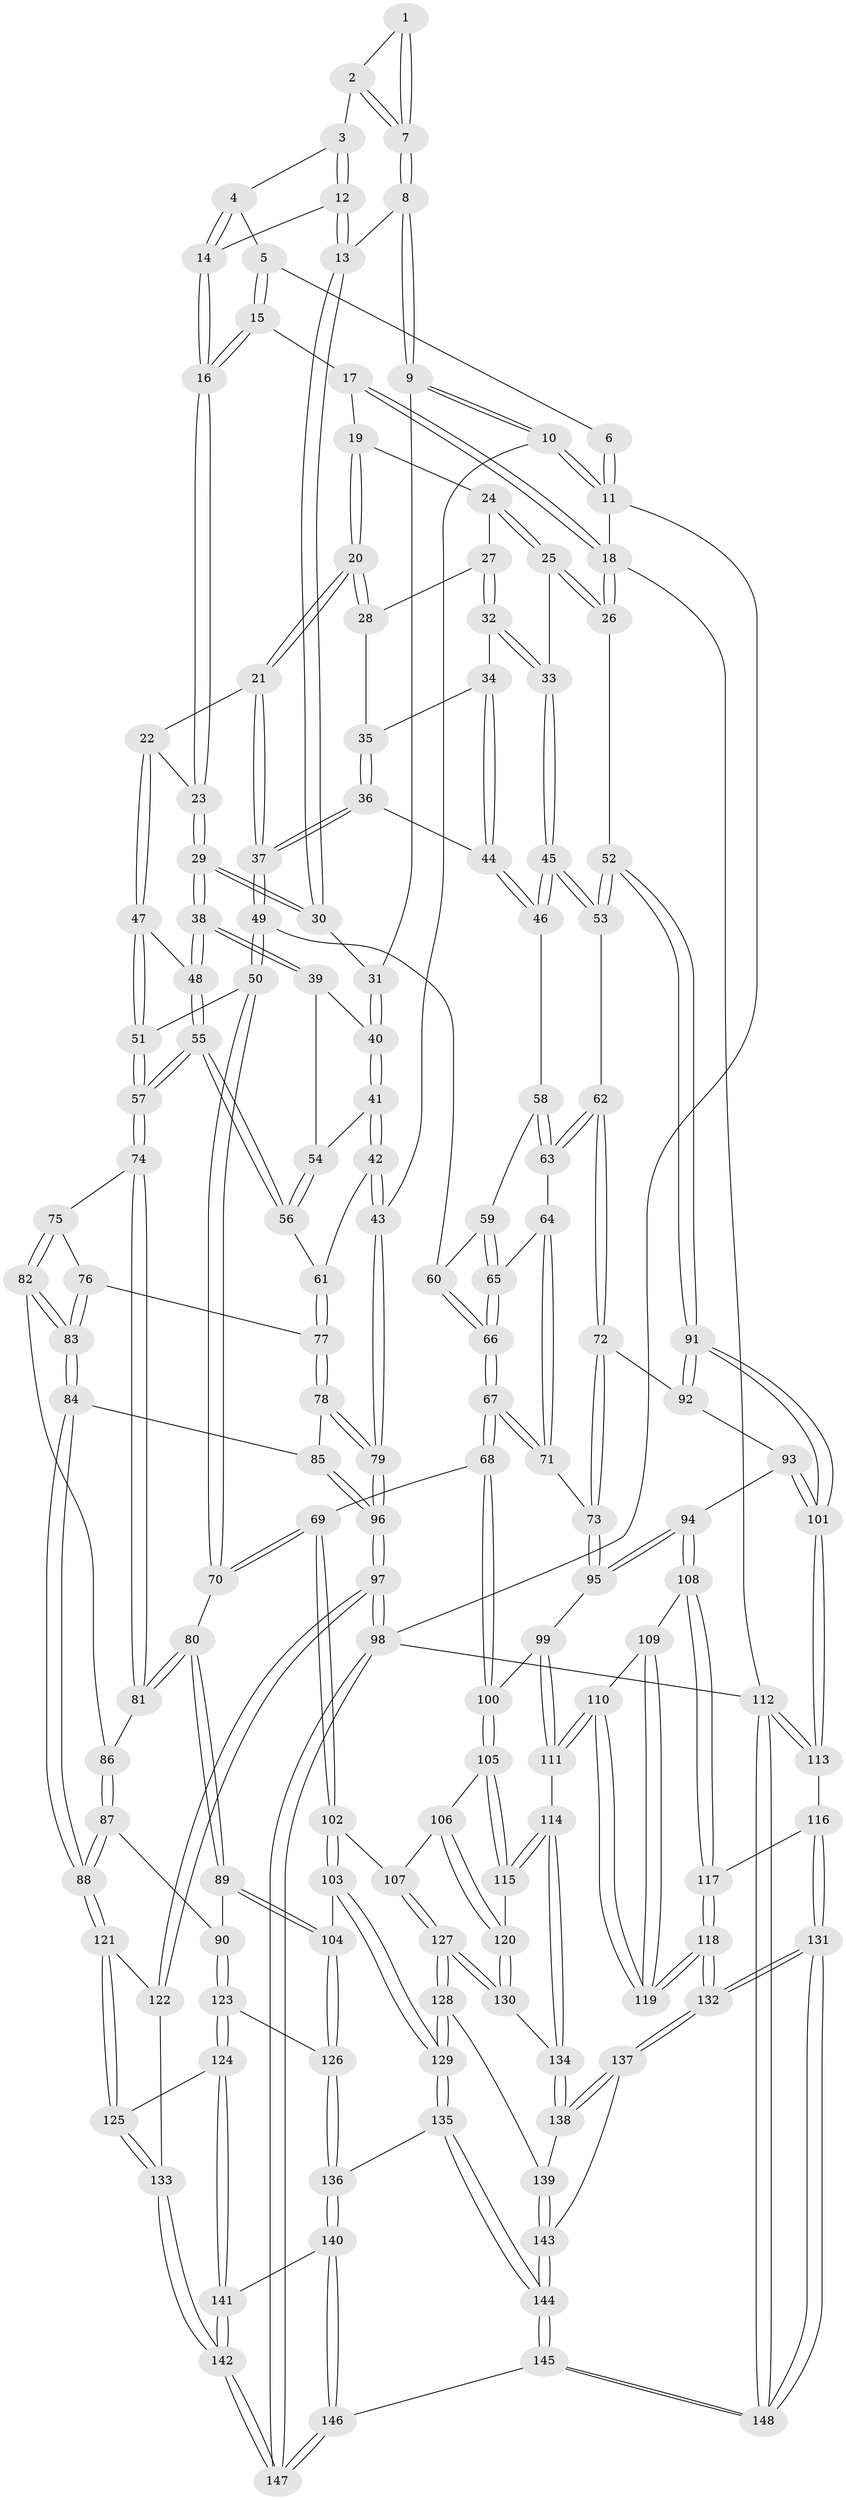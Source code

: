 // Generated by graph-tools (version 1.1) at 2025/11/02/27/25 16:11:58]
// undirected, 148 vertices, 367 edges
graph export_dot {
graph [start="1"]
  node [color=gray90,style=filled];
  1 [pos="+0.07001907873328236+0"];
  2 [pos="+0.1722627107739709+0.036000363953565755"];
  3 [pos="+0.20661999591969385+0.029136229549851622"];
  4 [pos="+0.24395453948104925+0.0002317020101971932"];
  5 [pos="+0.39494632544693814+0"];
  6 [pos="+0.021644491500290457+0"];
  7 [pos="+0.10968992397462567+0.0586397435722054"];
  8 [pos="+0.10490147446540028+0.0733738075515076"];
  9 [pos="+0+0.12891625550130967"];
  10 [pos="+0+0.10210761819757505"];
  11 [pos="+0+0"];
  12 [pos="+0.18130499033017228+0.13860660730823998"];
  13 [pos="+0.16319272678379343+0.14598164617492443"];
  14 [pos="+0.22885702593945198+0.13546922479318071"];
  15 [pos="+0.44032336238365943+0"];
  16 [pos="+0.3022842565013024+0.15244344827847803"];
  17 [pos="+0.5287460511229198+0"];
  18 [pos="+1+0"];
  19 [pos="+0.5338820728152311+0"];
  20 [pos="+0.41059230449205464+0.23484223052554584"];
  21 [pos="+0.40877084632246347+0.23645009412626394"];
  22 [pos="+0.4072642435845828+0.23666446006050687"];
  23 [pos="+0.31899141315154306+0.20481120414131565"];
  24 [pos="+0.5473579286070682+0"];
  25 [pos="+0.891451813519582+0.14039507203899712"];
  26 [pos="+1+0"];
  27 [pos="+0.5995768957510642+0.09006646012492402"];
  28 [pos="+0.5407817257631573+0.21272193271187992"];
  29 [pos="+0.24157772016535561+0.2842014398402539"];
  30 [pos="+0.1435678423833599+0.19786830071406866"];
  31 [pos="+0.10197513820865609+0.2173396209270809"];
  32 [pos="+0.7023109245936101+0.19941985991901837"];
  33 [pos="+0.8497113313317807+0.20589135389775293"];
  34 [pos="+0.6774637577622504+0.24909256243223118"];
  35 [pos="+0.5458798838604754+0.22796442552446308"];
  36 [pos="+0.5701370532417974+0.32730629948975737"];
  37 [pos="+0.5231957074067367+0.38600298705758196"];
  38 [pos="+0.23939689058097186+0.3069567072055958"];
  39 [pos="+0.10804937470746684+0.31571639859827677"];
  40 [pos="+0.09675529698141111+0.239966248351888"];
  41 [pos="+0+0.3345196682794337"];
  42 [pos="+0+0.3502677564123907"];
  43 [pos="+0+0.35153239649654877"];
  44 [pos="+0.654455863517203+0.30447014358031643"];
  45 [pos="+0.875771931916537+0.4007962748250958"];
  46 [pos="+0.7164898689373358+0.3686273208863151"];
  47 [pos="+0.3740041528035996+0.315183941207678"];
  48 [pos="+0.2442139779140913+0.3248592062756877"];
  49 [pos="+0.5223110650541577+0.39003747129322175"];
  50 [pos="+0.4544519347461481+0.44683568207496094"];
  51 [pos="+0.3824940194325414+0.43009893158269075"];
  52 [pos="+1+0.4667867392757186"];
  53 [pos="+0.877132083074246+0.40292725105350774"];
  54 [pos="+0.09824216323645854+0.33409002755931133"];
  55 [pos="+0.2475319619969455+0.41475769429354875"];
  56 [pos="+0.12852932342213969+0.43453648956435964"];
  57 [pos="+0.28399445352374664+0.4473959246765004"];
  58 [pos="+0.6628977362484135+0.4230242488313624"];
  59 [pos="+0.6297752680420879+0.4328487558930889"];
  60 [pos="+0.5282916564729428+0.39410838923305175"];
  61 [pos="+0.12509356890620618+0.4376683896060273"];
  62 [pos="+0.8033467540839745+0.5186222213921527"];
  63 [pos="+0.6967214508727494+0.4699353772186194"];
  64 [pos="+0.6490467010581721+0.49211416259371904"];
  65 [pos="+0.6381975890536037+0.4781696823630396"];
  66 [pos="+0.5901806913488864+0.5048211907224058"];
  67 [pos="+0.5907262413136903+0.5938725556961252"];
  68 [pos="+0.5730119380049576+0.6165583374695864"];
  69 [pos="+0.5484534162554269+0.615300438240934"];
  70 [pos="+0.4668528029379867+0.5346729618669627"];
  71 [pos="+0.659963837963742+0.5486175436945625"];
  72 [pos="+0.7971974885993044+0.535844991497686"];
  73 [pos="+0.7931245451734826+0.5435544289553765"];
  74 [pos="+0.2777595900148292+0.5017715151965605"];
  75 [pos="+0.1668765918053158+0.5392516142694102"];
  76 [pos="+0.15274535340556666+0.5321779170866818"];
  77 [pos="+0.09950022801711193+0.49568066090571933"];
  78 [pos="+0.07633315610133783+0.5165172686552316"];
  79 [pos="+0+0.46637951366036695"];
  80 [pos="+0.3436215758526394+0.6233300791433225"];
  81 [pos="+0.28302287231150597+0.5449228414418253"];
  82 [pos="+0.18165432160302328+0.5812728972135185"];
  83 [pos="+0.13392187327718214+0.6687376739213823"];
  84 [pos="+0.13373662868050884+0.6691199902898407"];
  85 [pos="+0.0809061187462116+0.6455502927062948"];
  86 [pos="+0.2624452372970669+0.5599463193261105"];
  87 [pos="+0.18425945946101943+0.679426020364249"];
  88 [pos="+0.14615133144682255+0.6814198592069904"];
  89 [pos="+0.34312342576204613+0.657086805192273"];
  90 [pos="+0.2611369836566972+0.6982236929730042"];
  91 [pos="+1+0.5221561235433084"];
  92 [pos="+0.9135290901111496+0.5963298450823269"];
  93 [pos="+0.9070552020493806+0.6454672745540082"];
  94 [pos="+0.8405313507043122+0.6709819282632039"];
  95 [pos="+0.7910449517849589+0.6162206873118306"];
  96 [pos="+0+0.749292306017477"];
  97 [pos="+0+0.8945771601371502"];
  98 [pos="+0+1"];
  99 [pos="+0.7389781992706004+0.6545081009302243"];
  100 [pos="+0.5945793823027382+0.6402341564416869"];
  101 [pos="+1+0.6441802835509587"];
  102 [pos="+0.4803271734908744+0.6917610748414373"];
  103 [pos="+0.42662264930878563+0.7180428262351198"];
  104 [pos="+0.4029854861357951+0.7180536589151717"];
  105 [pos="+0.6031168986534322+0.6749978756683802"];
  106 [pos="+0.566281303058713+0.7394060196565125"];
  107 [pos="+0.5328104640508184+0.7520276051837756"];
  108 [pos="+0.8412710021736567+0.673585905962533"];
  109 [pos="+0.8321837884320242+0.6950898641350685"];
  110 [pos="+0.7106255079011501+0.7677826380276402"];
  111 [pos="+0.7079632329866637+0.7653149522218275"];
  112 [pos="+1+1"];
  113 [pos="+1+0.7580357664389273"];
  114 [pos="+0.6869038070224207+0.764503052954128"];
  115 [pos="+0.6405223105643515+0.7373860826014037"];
  116 [pos="+0.9281664380280708+0.7432726725015746"];
  117 [pos="+0.915554265556793+0.7412012577719219"];
  118 [pos="+0.7941891252595817+0.8726056141450061"];
  119 [pos="+0.7857631124154207+0.8521884664074385"];
  120 [pos="+0.588207123896971+0.7811168508004489"];
  121 [pos="+0.1416917143497219+0.7332416674490915"];
  122 [pos="+0.10113776386268813+0.7668904293428124"];
  123 [pos="+0.2656061283094096+0.7762030796024543"];
  124 [pos="+0.23139025672904653+0.8264615813732971"];
  125 [pos="+0.18732698652145802+0.8237439330619212"];
  126 [pos="+0.3689757575668819+0.7943151084159189"];
  127 [pos="+0.536628112018815+0.8280401237867767"];
  128 [pos="+0.5263426716226695+0.8408423417802736"];
  129 [pos="+0.5127308970189401+0.8478888749988351"];
  130 [pos="+0.5761120557139282+0.8072377646463003"];
  131 [pos="+0.8666903214776525+0.9778819685711235"];
  132 [pos="+0.7970708415188824+0.8955890796828125"];
  133 [pos="+0.09459016787156728+0.9228338594965546"];
  134 [pos="+0.6347163088055887+0.8222901235660629"];
  135 [pos="+0.47870392972905385+0.8976351062221171"];
  136 [pos="+0.3741954187259258+0.8978114225288"];
  137 [pos="+0.7735515793316724+0.8984176884942238"];
  138 [pos="+0.6410773016403647+0.8554829702959419"];
  139 [pos="+0.6119729484734279+0.8843977556270384"];
  140 [pos="+0.3646816164516754+0.9054073693402253"];
  141 [pos="+0.2966329747780216+0.9041313028971042"];
  142 [pos="+0+1"];
  143 [pos="+0.6236205462716649+0.9565114054540522"];
  144 [pos="+0.563703840596429+1"];
  145 [pos="+0.5642795965956262+1"];
  146 [pos="+0.379413143178478+1"];
  147 [pos="+0+1"];
  148 [pos="+1+1"];
  1 -- 2;
  1 -- 7;
  1 -- 7;
  2 -- 3;
  2 -- 7;
  2 -- 7;
  3 -- 4;
  3 -- 12;
  3 -- 12;
  4 -- 5;
  4 -- 14;
  4 -- 14;
  5 -- 6;
  5 -- 15;
  5 -- 15;
  6 -- 11;
  6 -- 11;
  7 -- 8;
  7 -- 8;
  8 -- 9;
  8 -- 9;
  8 -- 13;
  9 -- 10;
  9 -- 10;
  9 -- 31;
  10 -- 11;
  10 -- 11;
  10 -- 43;
  11 -- 18;
  11 -- 98;
  12 -- 13;
  12 -- 13;
  12 -- 14;
  13 -- 30;
  13 -- 30;
  14 -- 16;
  14 -- 16;
  15 -- 16;
  15 -- 16;
  15 -- 17;
  16 -- 23;
  16 -- 23;
  17 -- 18;
  17 -- 18;
  17 -- 19;
  18 -- 26;
  18 -- 26;
  18 -- 112;
  19 -- 20;
  19 -- 20;
  19 -- 24;
  20 -- 21;
  20 -- 21;
  20 -- 28;
  20 -- 28;
  21 -- 22;
  21 -- 37;
  21 -- 37;
  22 -- 23;
  22 -- 47;
  22 -- 47;
  23 -- 29;
  23 -- 29;
  24 -- 25;
  24 -- 25;
  24 -- 27;
  25 -- 26;
  25 -- 26;
  25 -- 33;
  26 -- 52;
  27 -- 28;
  27 -- 32;
  27 -- 32;
  28 -- 35;
  29 -- 30;
  29 -- 30;
  29 -- 38;
  29 -- 38;
  30 -- 31;
  31 -- 40;
  31 -- 40;
  32 -- 33;
  32 -- 33;
  32 -- 34;
  33 -- 45;
  33 -- 45;
  34 -- 35;
  34 -- 44;
  34 -- 44;
  35 -- 36;
  35 -- 36;
  36 -- 37;
  36 -- 37;
  36 -- 44;
  37 -- 49;
  37 -- 49;
  38 -- 39;
  38 -- 39;
  38 -- 48;
  38 -- 48;
  39 -- 40;
  39 -- 54;
  40 -- 41;
  40 -- 41;
  41 -- 42;
  41 -- 42;
  41 -- 54;
  42 -- 43;
  42 -- 43;
  42 -- 61;
  43 -- 79;
  43 -- 79;
  44 -- 46;
  44 -- 46;
  45 -- 46;
  45 -- 46;
  45 -- 53;
  45 -- 53;
  46 -- 58;
  47 -- 48;
  47 -- 51;
  47 -- 51;
  48 -- 55;
  48 -- 55;
  49 -- 50;
  49 -- 50;
  49 -- 60;
  50 -- 51;
  50 -- 70;
  50 -- 70;
  51 -- 57;
  51 -- 57;
  52 -- 53;
  52 -- 53;
  52 -- 91;
  52 -- 91;
  53 -- 62;
  54 -- 56;
  54 -- 56;
  55 -- 56;
  55 -- 56;
  55 -- 57;
  55 -- 57;
  56 -- 61;
  57 -- 74;
  57 -- 74;
  58 -- 59;
  58 -- 63;
  58 -- 63;
  59 -- 60;
  59 -- 65;
  59 -- 65;
  60 -- 66;
  60 -- 66;
  61 -- 77;
  61 -- 77;
  62 -- 63;
  62 -- 63;
  62 -- 72;
  62 -- 72;
  63 -- 64;
  64 -- 65;
  64 -- 71;
  64 -- 71;
  65 -- 66;
  65 -- 66;
  66 -- 67;
  66 -- 67;
  67 -- 68;
  67 -- 68;
  67 -- 71;
  67 -- 71;
  68 -- 69;
  68 -- 100;
  68 -- 100;
  69 -- 70;
  69 -- 70;
  69 -- 102;
  69 -- 102;
  70 -- 80;
  71 -- 73;
  72 -- 73;
  72 -- 73;
  72 -- 92;
  73 -- 95;
  73 -- 95;
  74 -- 75;
  74 -- 81;
  74 -- 81;
  75 -- 76;
  75 -- 82;
  75 -- 82;
  76 -- 77;
  76 -- 83;
  76 -- 83;
  77 -- 78;
  77 -- 78;
  78 -- 79;
  78 -- 79;
  78 -- 85;
  79 -- 96;
  79 -- 96;
  80 -- 81;
  80 -- 81;
  80 -- 89;
  80 -- 89;
  81 -- 86;
  82 -- 83;
  82 -- 83;
  82 -- 86;
  83 -- 84;
  83 -- 84;
  84 -- 85;
  84 -- 88;
  84 -- 88;
  85 -- 96;
  85 -- 96;
  86 -- 87;
  86 -- 87;
  87 -- 88;
  87 -- 88;
  87 -- 90;
  88 -- 121;
  88 -- 121;
  89 -- 90;
  89 -- 104;
  89 -- 104;
  90 -- 123;
  90 -- 123;
  91 -- 92;
  91 -- 92;
  91 -- 101;
  91 -- 101;
  92 -- 93;
  93 -- 94;
  93 -- 101;
  93 -- 101;
  94 -- 95;
  94 -- 95;
  94 -- 108;
  94 -- 108;
  95 -- 99;
  96 -- 97;
  96 -- 97;
  97 -- 98;
  97 -- 98;
  97 -- 122;
  97 -- 122;
  98 -- 147;
  98 -- 147;
  98 -- 112;
  99 -- 100;
  99 -- 111;
  99 -- 111;
  100 -- 105;
  100 -- 105;
  101 -- 113;
  101 -- 113;
  102 -- 103;
  102 -- 103;
  102 -- 107;
  103 -- 104;
  103 -- 129;
  103 -- 129;
  104 -- 126;
  104 -- 126;
  105 -- 106;
  105 -- 115;
  105 -- 115;
  106 -- 107;
  106 -- 120;
  106 -- 120;
  107 -- 127;
  107 -- 127;
  108 -- 109;
  108 -- 117;
  108 -- 117;
  109 -- 110;
  109 -- 119;
  109 -- 119;
  110 -- 111;
  110 -- 111;
  110 -- 119;
  110 -- 119;
  111 -- 114;
  112 -- 113;
  112 -- 113;
  112 -- 148;
  112 -- 148;
  113 -- 116;
  114 -- 115;
  114 -- 115;
  114 -- 134;
  114 -- 134;
  115 -- 120;
  116 -- 117;
  116 -- 131;
  116 -- 131;
  117 -- 118;
  117 -- 118;
  118 -- 119;
  118 -- 119;
  118 -- 132;
  118 -- 132;
  120 -- 130;
  120 -- 130;
  121 -- 122;
  121 -- 125;
  121 -- 125;
  122 -- 133;
  123 -- 124;
  123 -- 124;
  123 -- 126;
  124 -- 125;
  124 -- 141;
  124 -- 141;
  125 -- 133;
  125 -- 133;
  126 -- 136;
  126 -- 136;
  127 -- 128;
  127 -- 128;
  127 -- 130;
  127 -- 130;
  128 -- 129;
  128 -- 129;
  128 -- 139;
  129 -- 135;
  129 -- 135;
  130 -- 134;
  131 -- 132;
  131 -- 132;
  131 -- 148;
  131 -- 148;
  132 -- 137;
  132 -- 137;
  133 -- 142;
  133 -- 142;
  134 -- 138;
  134 -- 138;
  135 -- 136;
  135 -- 144;
  135 -- 144;
  136 -- 140;
  136 -- 140;
  137 -- 138;
  137 -- 138;
  137 -- 143;
  138 -- 139;
  139 -- 143;
  139 -- 143;
  140 -- 141;
  140 -- 146;
  140 -- 146;
  141 -- 142;
  141 -- 142;
  142 -- 147;
  142 -- 147;
  143 -- 144;
  143 -- 144;
  144 -- 145;
  144 -- 145;
  145 -- 146;
  145 -- 148;
  145 -- 148;
  146 -- 147;
  146 -- 147;
}
